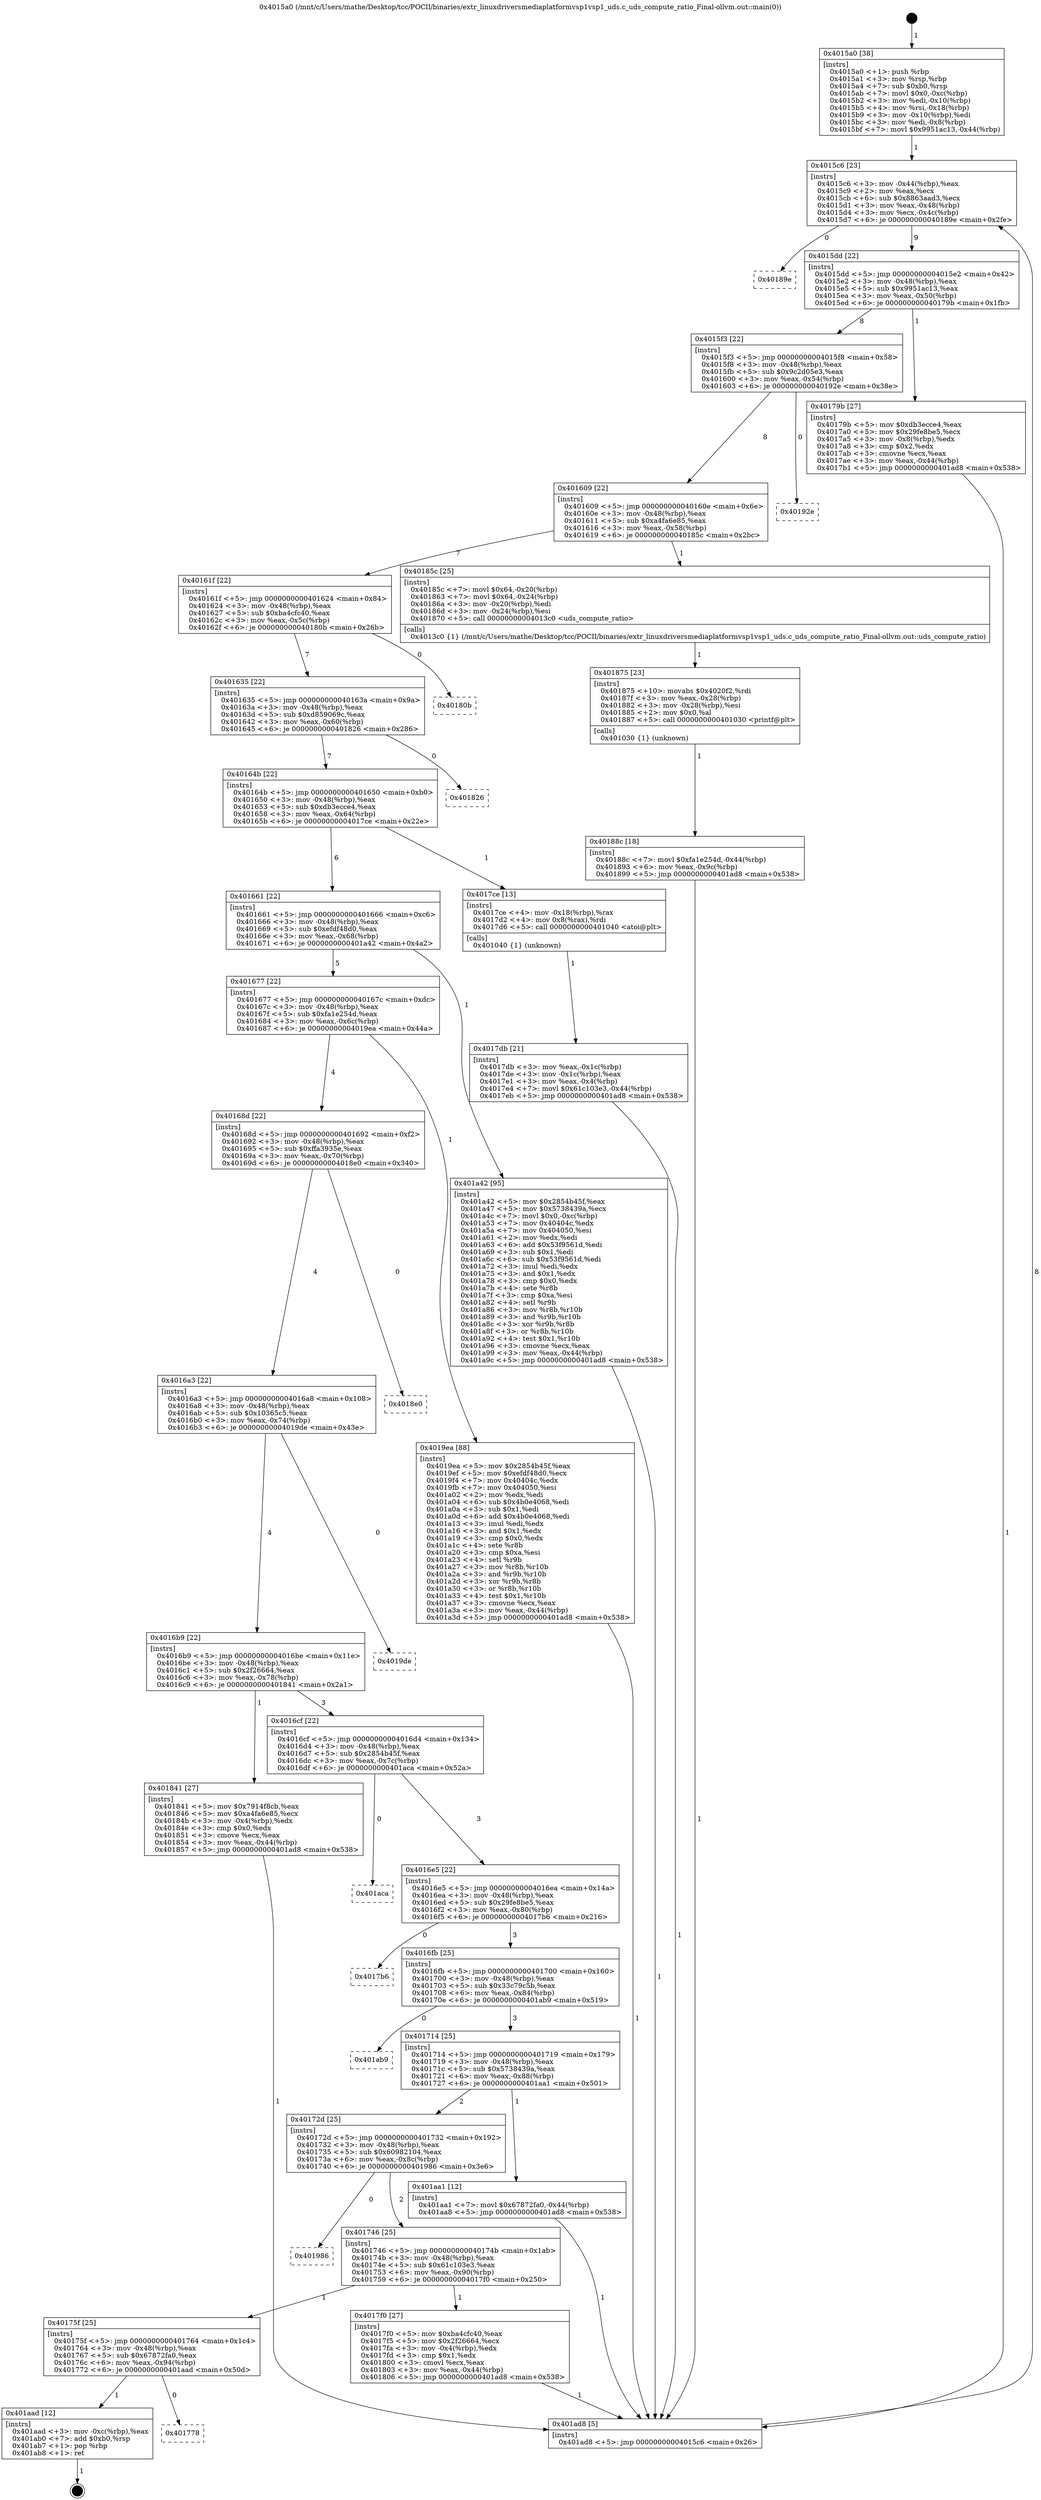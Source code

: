 digraph "0x4015a0" {
  label = "0x4015a0 (/mnt/c/Users/mathe/Desktop/tcc/POCII/binaries/extr_linuxdriversmediaplatformvsp1vsp1_uds.c_uds_compute_ratio_Final-ollvm.out::main(0))"
  labelloc = "t"
  node[shape=record]

  Entry [label="",width=0.3,height=0.3,shape=circle,fillcolor=black,style=filled]
  "0x4015c6" [label="{
     0x4015c6 [23]\l
     | [instrs]\l
     &nbsp;&nbsp;0x4015c6 \<+3\>: mov -0x44(%rbp),%eax\l
     &nbsp;&nbsp;0x4015c9 \<+2\>: mov %eax,%ecx\l
     &nbsp;&nbsp;0x4015cb \<+6\>: sub $0x8863aad3,%ecx\l
     &nbsp;&nbsp;0x4015d1 \<+3\>: mov %eax,-0x48(%rbp)\l
     &nbsp;&nbsp;0x4015d4 \<+3\>: mov %ecx,-0x4c(%rbp)\l
     &nbsp;&nbsp;0x4015d7 \<+6\>: je 000000000040189e \<main+0x2fe\>\l
  }"]
  "0x40189e" [label="{
     0x40189e\l
  }", style=dashed]
  "0x4015dd" [label="{
     0x4015dd [22]\l
     | [instrs]\l
     &nbsp;&nbsp;0x4015dd \<+5\>: jmp 00000000004015e2 \<main+0x42\>\l
     &nbsp;&nbsp;0x4015e2 \<+3\>: mov -0x48(%rbp),%eax\l
     &nbsp;&nbsp;0x4015e5 \<+5\>: sub $0x9951ac13,%eax\l
     &nbsp;&nbsp;0x4015ea \<+3\>: mov %eax,-0x50(%rbp)\l
     &nbsp;&nbsp;0x4015ed \<+6\>: je 000000000040179b \<main+0x1fb\>\l
  }"]
  Exit [label="",width=0.3,height=0.3,shape=circle,fillcolor=black,style=filled,peripheries=2]
  "0x40179b" [label="{
     0x40179b [27]\l
     | [instrs]\l
     &nbsp;&nbsp;0x40179b \<+5\>: mov $0xdb3ecce4,%eax\l
     &nbsp;&nbsp;0x4017a0 \<+5\>: mov $0x29fe8be5,%ecx\l
     &nbsp;&nbsp;0x4017a5 \<+3\>: mov -0x8(%rbp),%edx\l
     &nbsp;&nbsp;0x4017a8 \<+3\>: cmp $0x2,%edx\l
     &nbsp;&nbsp;0x4017ab \<+3\>: cmovne %ecx,%eax\l
     &nbsp;&nbsp;0x4017ae \<+3\>: mov %eax,-0x44(%rbp)\l
     &nbsp;&nbsp;0x4017b1 \<+5\>: jmp 0000000000401ad8 \<main+0x538\>\l
  }"]
  "0x4015f3" [label="{
     0x4015f3 [22]\l
     | [instrs]\l
     &nbsp;&nbsp;0x4015f3 \<+5\>: jmp 00000000004015f8 \<main+0x58\>\l
     &nbsp;&nbsp;0x4015f8 \<+3\>: mov -0x48(%rbp),%eax\l
     &nbsp;&nbsp;0x4015fb \<+5\>: sub $0x9c2d05e3,%eax\l
     &nbsp;&nbsp;0x401600 \<+3\>: mov %eax,-0x54(%rbp)\l
     &nbsp;&nbsp;0x401603 \<+6\>: je 000000000040192e \<main+0x38e\>\l
  }"]
  "0x401ad8" [label="{
     0x401ad8 [5]\l
     | [instrs]\l
     &nbsp;&nbsp;0x401ad8 \<+5\>: jmp 00000000004015c6 \<main+0x26\>\l
  }"]
  "0x4015a0" [label="{
     0x4015a0 [38]\l
     | [instrs]\l
     &nbsp;&nbsp;0x4015a0 \<+1\>: push %rbp\l
     &nbsp;&nbsp;0x4015a1 \<+3\>: mov %rsp,%rbp\l
     &nbsp;&nbsp;0x4015a4 \<+7\>: sub $0xb0,%rsp\l
     &nbsp;&nbsp;0x4015ab \<+7\>: movl $0x0,-0xc(%rbp)\l
     &nbsp;&nbsp;0x4015b2 \<+3\>: mov %edi,-0x10(%rbp)\l
     &nbsp;&nbsp;0x4015b5 \<+4\>: mov %rsi,-0x18(%rbp)\l
     &nbsp;&nbsp;0x4015b9 \<+3\>: mov -0x10(%rbp),%edi\l
     &nbsp;&nbsp;0x4015bc \<+3\>: mov %edi,-0x8(%rbp)\l
     &nbsp;&nbsp;0x4015bf \<+7\>: movl $0x9951ac13,-0x44(%rbp)\l
  }"]
  "0x401778" [label="{
     0x401778\l
  }", style=dashed]
  "0x40192e" [label="{
     0x40192e\l
  }", style=dashed]
  "0x401609" [label="{
     0x401609 [22]\l
     | [instrs]\l
     &nbsp;&nbsp;0x401609 \<+5\>: jmp 000000000040160e \<main+0x6e\>\l
     &nbsp;&nbsp;0x40160e \<+3\>: mov -0x48(%rbp),%eax\l
     &nbsp;&nbsp;0x401611 \<+5\>: sub $0xa4fa6e85,%eax\l
     &nbsp;&nbsp;0x401616 \<+3\>: mov %eax,-0x58(%rbp)\l
     &nbsp;&nbsp;0x401619 \<+6\>: je 000000000040185c \<main+0x2bc\>\l
  }"]
  "0x401aad" [label="{
     0x401aad [12]\l
     | [instrs]\l
     &nbsp;&nbsp;0x401aad \<+3\>: mov -0xc(%rbp),%eax\l
     &nbsp;&nbsp;0x401ab0 \<+7\>: add $0xb0,%rsp\l
     &nbsp;&nbsp;0x401ab7 \<+1\>: pop %rbp\l
     &nbsp;&nbsp;0x401ab8 \<+1\>: ret\l
  }"]
  "0x40185c" [label="{
     0x40185c [25]\l
     | [instrs]\l
     &nbsp;&nbsp;0x40185c \<+7\>: movl $0x64,-0x20(%rbp)\l
     &nbsp;&nbsp;0x401863 \<+7\>: movl $0x64,-0x24(%rbp)\l
     &nbsp;&nbsp;0x40186a \<+3\>: mov -0x20(%rbp),%edi\l
     &nbsp;&nbsp;0x40186d \<+3\>: mov -0x24(%rbp),%esi\l
     &nbsp;&nbsp;0x401870 \<+5\>: call 00000000004013c0 \<uds_compute_ratio\>\l
     | [calls]\l
     &nbsp;&nbsp;0x4013c0 \{1\} (/mnt/c/Users/mathe/Desktop/tcc/POCII/binaries/extr_linuxdriversmediaplatformvsp1vsp1_uds.c_uds_compute_ratio_Final-ollvm.out::uds_compute_ratio)\l
  }"]
  "0x40161f" [label="{
     0x40161f [22]\l
     | [instrs]\l
     &nbsp;&nbsp;0x40161f \<+5\>: jmp 0000000000401624 \<main+0x84\>\l
     &nbsp;&nbsp;0x401624 \<+3\>: mov -0x48(%rbp),%eax\l
     &nbsp;&nbsp;0x401627 \<+5\>: sub $0xba4cfc40,%eax\l
     &nbsp;&nbsp;0x40162c \<+3\>: mov %eax,-0x5c(%rbp)\l
     &nbsp;&nbsp;0x40162f \<+6\>: je 000000000040180b \<main+0x26b\>\l
  }"]
  "0x40188c" [label="{
     0x40188c [18]\l
     | [instrs]\l
     &nbsp;&nbsp;0x40188c \<+7\>: movl $0xfa1e254d,-0x44(%rbp)\l
     &nbsp;&nbsp;0x401893 \<+6\>: mov %eax,-0x9c(%rbp)\l
     &nbsp;&nbsp;0x401899 \<+5\>: jmp 0000000000401ad8 \<main+0x538\>\l
  }"]
  "0x40180b" [label="{
     0x40180b\l
  }", style=dashed]
  "0x401635" [label="{
     0x401635 [22]\l
     | [instrs]\l
     &nbsp;&nbsp;0x401635 \<+5\>: jmp 000000000040163a \<main+0x9a\>\l
     &nbsp;&nbsp;0x40163a \<+3\>: mov -0x48(%rbp),%eax\l
     &nbsp;&nbsp;0x40163d \<+5\>: sub $0xd859069c,%eax\l
     &nbsp;&nbsp;0x401642 \<+3\>: mov %eax,-0x60(%rbp)\l
     &nbsp;&nbsp;0x401645 \<+6\>: je 0000000000401826 \<main+0x286\>\l
  }"]
  "0x401875" [label="{
     0x401875 [23]\l
     | [instrs]\l
     &nbsp;&nbsp;0x401875 \<+10\>: movabs $0x4020f2,%rdi\l
     &nbsp;&nbsp;0x40187f \<+3\>: mov %eax,-0x28(%rbp)\l
     &nbsp;&nbsp;0x401882 \<+3\>: mov -0x28(%rbp),%esi\l
     &nbsp;&nbsp;0x401885 \<+2\>: mov $0x0,%al\l
     &nbsp;&nbsp;0x401887 \<+5\>: call 0000000000401030 \<printf@plt\>\l
     | [calls]\l
     &nbsp;&nbsp;0x401030 \{1\} (unknown)\l
  }"]
  "0x401826" [label="{
     0x401826\l
  }", style=dashed]
  "0x40164b" [label="{
     0x40164b [22]\l
     | [instrs]\l
     &nbsp;&nbsp;0x40164b \<+5\>: jmp 0000000000401650 \<main+0xb0\>\l
     &nbsp;&nbsp;0x401650 \<+3\>: mov -0x48(%rbp),%eax\l
     &nbsp;&nbsp;0x401653 \<+5\>: sub $0xdb3ecce4,%eax\l
     &nbsp;&nbsp;0x401658 \<+3\>: mov %eax,-0x64(%rbp)\l
     &nbsp;&nbsp;0x40165b \<+6\>: je 00000000004017ce \<main+0x22e\>\l
  }"]
  "0x40175f" [label="{
     0x40175f [25]\l
     | [instrs]\l
     &nbsp;&nbsp;0x40175f \<+5\>: jmp 0000000000401764 \<main+0x1c4\>\l
     &nbsp;&nbsp;0x401764 \<+3\>: mov -0x48(%rbp),%eax\l
     &nbsp;&nbsp;0x401767 \<+5\>: sub $0x67872fa0,%eax\l
     &nbsp;&nbsp;0x40176c \<+6\>: mov %eax,-0x94(%rbp)\l
     &nbsp;&nbsp;0x401772 \<+6\>: je 0000000000401aad \<main+0x50d\>\l
  }"]
  "0x4017ce" [label="{
     0x4017ce [13]\l
     | [instrs]\l
     &nbsp;&nbsp;0x4017ce \<+4\>: mov -0x18(%rbp),%rax\l
     &nbsp;&nbsp;0x4017d2 \<+4\>: mov 0x8(%rax),%rdi\l
     &nbsp;&nbsp;0x4017d6 \<+5\>: call 0000000000401040 \<atoi@plt\>\l
     | [calls]\l
     &nbsp;&nbsp;0x401040 \{1\} (unknown)\l
  }"]
  "0x401661" [label="{
     0x401661 [22]\l
     | [instrs]\l
     &nbsp;&nbsp;0x401661 \<+5\>: jmp 0000000000401666 \<main+0xc6\>\l
     &nbsp;&nbsp;0x401666 \<+3\>: mov -0x48(%rbp),%eax\l
     &nbsp;&nbsp;0x401669 \<+5\>: sub $0xefdf48d0,%eax\l
     &nbsp;&nbsp;0x40166e \<+3\>: mov %eax,-0x68(%rbp)\l
     &nbsp;&nbsp;0x401671 \<+6\>: je 0000000000401a42 \<main+0x4a2\>\l
  }"]
  "0x4017db" [label="{
     0x4017db [21]\l
     | [instrs]\l
     &nbsp;&nbsp;0x4017db \<+3\>: mov %eax,-0x1c(%rbp)\l
     &nbsp;&nbsp;0x4017de \<+3\>: mov -0x1c(%rbp),%eax\l
     &nbsp;&nbsp;0x4017e1 \<+3\>: mov %eax,-0x4(%rbp)\l
     &nbsp;&nbsp;0x4017e4 \<+7\>: movl $0x61c103e3,-0x44(%rbp)\l
     &nbsp;&nbsp;0x4017eb \<+5\>: jmp 0000000000401ad8 \<main+0x538\>\l
  }"]
  "0x4017f0" [label="{
     0x4017f0 [27]\l
     | [instrs]\l
     &nbsp;&nbsp;0x4017f0 \<+5\>: mov $0xba4cfc40,%eax\l
     &nbsp;&nbsp;0x4017f5 \<+5\>: mov $0x2f26664,%ecx\l
     &nbsp;&nbsp;0x4017fa \<+3\>: mov -0x4(%rbp),%edx\l
     &nbsp;&nbsp;0x4017fd \<+3\>: cmp $0x1,%edx\l
     &nbsp;&nbsp;0x401800 \<+3\>: cmovl %ecx,%eax\l
     &nbsp;&nbsp;0x401803 \<+3\>: mov %eax,-0x44(%rbp)\l
     &nbsp;&nbsp;0x401806 \<+5\>: jmp 0000000000401ad8 \<main+0x538\>\l
  }"]
  "0x401a42" [label="{
     0x401a42 [95]\l
     | [instrs]\l
     &nbsp;&nbsp;0x401a42 \<+5\>: mov $0x2854b45f,%eax\l
     &nbsp;&nbsp;0x401a47 \<+5\>: mov $0x5738439a,%ecx\l
     &nbsp;&nbsp;0x401a4c \<+7\>: movl $0x0,-0xc(%rbp)\l
     &nbsp;&nbsp;0x401a53 \<+7\>: mov 0x40404c,%edx\l
     &nbsp;&nbsp;0x401a5a \<+7\>: mov 0x404050,%esi\l
     &nbsp;&nbsp;0x401a61 \<+2\>: mov %edx,%edi\l
     &nbsp;&nbsp;0x401a63 \<+6\>: add $0x53f9561d,%edi\l
     &nbsp;&nbsp;0x401a69 \<+3\>: sub $0x1,%edi\l
     &nbsp;&nbsp;0x401a6c \<+6\>: sub $0x53f9561d,%edi\l
     &nbsp;&nbsp;0x401a72 \<+3\>: imul %edi,%edx\l
     &nbsp;&nbsp;0x401a75 \<+3\>: and $0x1,%edx\l
     &nbsp;&nbsp;0x401a78 \<+3\>: cmp $0x0,%edx\l
     &nbsp;&nbsp;0x401a7b \<+4\>: sete %r8b\l
     &nbsp;&nbsp;0x401a7f \<+3\>: cmp $0xa,%esi\l
     &nbsp;&nbsp;0x401a82 \<+4\>: setl %r9b\l
     &nbsp;&nbsp;0x401a86 \<+3\>: mov %r8b,%r10b\l
     &nbsp;&nbsp;0x401a89 \<+3\>: and %r9b,%r10b\l
     &nbsp;&nbsp;0x401a8c \<+3\>: xor %r9b,%r8b\l
     &nbsp;&nbsp;0x401a8f \<+3\>: or %r8b,%r10b\l
     &nbsp;&nbsp;0x401a92 \<+4\>: test $0x1,%r10b\l
     &nbsp;&nbsp;0x401a96 \<+3\>: cmovne %ecx,%eax\l
     &nbsp;&nbsp;0x401a99 \<+3\>: mov %eax,-0x44(%rbp)\l
     &nbsp;&nbsp;0x401a9c \<+5\>: jmp 0000000000401ad8 \<main+0x538\>\l
  }"]
  "0x401677" [label="{
     0x401677 [22]\l
     | [instrs]\l
     &nbsp;&nbsp;0x401677 \<+5\>: jmp 000000000040167c \<main+0xdc\>\l
     &nbsp;&nbsp;0x40167c \<+3\>: mov -0x48(%rbp),%eax\l
     &nbsp;&nbsp;0x40167f \<+5\>: sub $0xfa1e254d,%eax\l
     &nbsp;&nbsp;0x401684 \<+3\>: mov %eax,-0x6c(%rbp)\l
     &nbsp;&nbsp;0x401687 \<+6\>: je 00000000004019ea \<main+0x44a\>\l
  }"]
  "0x401746" [label="{
     0x401746 [25]\l
     | [instrs]\l
     &nbsp;&nbsp;0x401746 \<+5\>: jmp 000000000040174b \<main+0x1ab\>\l
     &nbsp;&nbsp;0x40174b \<+3\>: mov -0x48(%rbp),%eax\l
     &nbsp;&nbsp;0x40174e \<+5\>: sub $0x61c103e3,%eax\l
     &nbsp;&nbsp;0x401753 \<+6\>: mov %eax,-0x90(%rbp)\l
     &nbsp;&nbsp;0x401759 \<+6\>: je 00000000004017f0 \<main+0x250\>\l
  }"]
  "0x4019ea" [label="{
     0x4019ea [88]\l
     | [instrs]\l
     &nbsp;&nbsp;0x4019ea \<+5\>: mov $0x2854b45f,%eax\l
     &nbsp;&nbsp;0x4019ef \<+5\>: mov $0xefdf48d0,%ecx\l
     &nbsp;&nbsp;0x4019f4 \<+7\>: mov 0x40404c,%edx\l
     &nbsp;&nbsp;0x4019fb \<+7\>: mov 0x404050,%esi\l
     &nbsp;&nbsp;0x401a02 \<+2\>: mov %edx,%edi\l
     &nbsp;&nbsp;0x401a04 \<+6\>: sub $0x4b0e4068,%edi\l
     &nbsp;&nbsp;0x401a0a \<+3\>: sub $0x1,%edi\l
     &nbsp;&nbsp;0x401a0d \<+6\>: add $0x4b0e4068,%edi\l
     &nbsp;&nbsp;0x401a13 \<+3\>: imul %edi,%edx\l
     &nbsp;&nbsp;0x401a16 \<+3\>: and $0x1,%edx\l
     &nbsp;&nbsp;0x401a19 \<+3\>: cmp $0x0,%edx\l
     &nbsp;&nbsp;0x401a1c \<+4\>: sete %r8b\l
     &nbsp;&nbsp;0x401a20 \<+3\>: cmp $0xa,%esi\l
     &nbsp;&nbsp;0x401a23 \<+4\>: setl %r9b\l
     &nbsp;&nbsp;0x401a27 \<+3\>: mov %r8b,%r10b\l
     &nbsp;&nbsp;0x401a2a \<+3\>: and %r9b,%r10b\l
     &nbsp;&nbsp;0x401a2d \<+3\>: xor %r9b,%r8b\l
     &nbsp;&nbsp;0x401a30 \<+3\>: or %r8b,%r10b\l
     &nbsp;&nbsp;0x401a33 \<+4\>: test $0x1,%r10b\l
     &nbsp;&nbsp;0x401a37 \<+3\>: cmovne %ecx,%eax\l
     &nbsp;&nbsp;0x401a3a \<+3\>: mov %eax,-0x44(%rbp)\l
     &nbsp;&nbsp;0x401a3d \<+5\>: jmp 0000000000401ad8 \<main+0x538\>\l
  }"]
  "0x40168d" [label="{
     0x40168d [22]\l
     | [instrs]\l
     &nbsp;&nbsp;0x40168d \<+5\>: jmp 0000000000401692 \<main+0xf2\>\l
     &nbsp;&nbsp;0x401692 \<+3\>: mov -0x48(%rbp),%eax\l
     &nbsp;&nbsp;0x401695 \<+5\>: sub $0xffa3935e,%eax\l
     &nbsp;&nbsp;0x40169a \<+3\>: mov %eax,-0x70(%rbp)\l
     &nbsp;&nbsp;0x40169d \<+6\>: je 00000000004018e0 \<main+0x340\>\l
  }"]
  "0x401986" [label="{
     0x401986\l
  }", style=dashed]
  "0x4018e0" [label="{
     0x4018e0\l
  }", style=dashed]
  "0x4016a3" [label="{
     0x4016a3 [22]\l
     | [instrs]\l
     &nbsp;&nbsp;0x4016a3 \<+5\>: jmp 00000000004016a8 \<main+0x108\>\l
     &nbsp;&nbsp;0x4016a8 \<+3\>: mov -0x48(%rbp),%eax\l
     &nbsp;&nbsp;0x4016ab \<+5\>: sub $0x10365c5,%eax\l
     &nbsp;&nbsp;0x4016b0 \<+3\>: mov %eax,-0x74(%rbp)\l
     &nbsp;&nbsp;0x4016b3 \<+6\>: je 00000000004019de \<main+0x43e\>\l
  }"]
  "0x40172d" [label="{
     0x40172d [25]\l
     | [instrs]\l
     &nbsp;&nbsp;0x40172d \<+5\>: jmp 0000000000401732 \<main+0x192\>\l
     &nbsp;&nbsp;0x401732 \<+3\>: mov -0x48(%rbp),%eax\l
     &nbsp;&nbsp;0x401735 \<+5\>: sub $0x60982104,%eax\l
     &nbsp;&nbsp;0x40173a \<+6\>: mov %eax,-0x8c(%rbp)\l
     &nbsp;&nbsp;0x401740 \<+6\>: je 0000000000401986 \<main+0x3e6\>\l
  }"]
  "0x4019de" [label="{
     0x4019de\l
  }", style=dashed]
  "0x4016b9" [label="{
     0x4016b9 [22]\l
     | [instrs]\l
     &nbsp;&nbsp;0x4016b9 \<+5\>: jmp 00000000004016be \<main+0x11e\>\l
     &nbsp;&nbsp;0x4016be \<+3\>: mov -0x48(%rbp),%eax\l
     &nbsp;&nbsp;0x4016c1 \<+5\>: sub $0x2f26664,%eax\l
     &nbsp;&nbsp;0x4016c6 \<+3\>: mov %eax,-0x78(%rbp)\l
     &nbsp;&nbsp;0x4016c9 \<+6\>: je 0000000000401841 \<main+0x2a1\>\l
  }"]
  "0x401aa1" [label="{
     0x401aa1 [12]\l
     | [instrs]\l
     &nbsp;&nbsp;0x401aa1 \<+7\>: movl $0x67872fa0,-0x44(%rbp)\l
     &nbsp;&nbsp;0x401aa8 \<+5\>: jmp 0000000000401ad8 \<main+0x538\>\l
  }"]
  "0x401841" [label="{
     0x401841 [27]\l
     | [instrs]\l
     &nbsp;&nbsp;0x401841 \<+5\>: mov $0x7914f8cb,%eax\l
     &nbsp;&nbsp;0x401846 \<+5\>: mov $0xa4fa6e85,%ecx\l
     &nbsp;&nbsp;0x40184b \<+3\>: mov -0x4(%rbp),%edx\l
     &nbsp;&nbsp;0x40184e \<+3\>: cmp $0x0,%edx\l
     &nbsp;&nbsp;0x401851 \<+3\>: cmove %ecx,%eax\l
     &nbsp;&nbsp;0x401854 \<+3\>: mov %eax,-0x44(%rbp)\l
     &nbsp;&nbsp;0x401857 \<+5\>: jmp 0000000000401ad8 \<main+0x538\>\l
  }"]
  "0x4016cf" [label="{
     0x4016cf [22]\l
     | [instrs]\l
     &nbsp;&nbsp;0x4016cf \<+5\>: jmp 00000000004016d4 \<main+0x134\>\l
     &nbsp;&nbsp;0x4016d4 \<+3\>: mov -0x48(%rbp),%eax\l
     &nbsp;&nbsp;0x4016d7 \<+5\>: sub $0x2854b45f,%eax\l
     &nbsp;&nbsp;0x4016dc \<+3\>: mov %eax,-0x7c(%rbp)\l
     &nbsp;&nbsp;0x4016df \<+6\>: je 0000000000401aca \<main+0x52a\>\l
  }"]
  "0x401714" [label="{
     0x401714 [25]\l
     | [instrs]\l
     &nbsp;&nbsp;0x401714 \<+5\>: jmp 0000000000401719 \<main+0x179\>\l
     &nbsp;&nbsp;0x401719 \<+3\>: mov -0x48(%rbp),%eax\l
     &nbsp;&nbsp;0x40171c \<+5\>: sub $0x5738439a,%eax\l
     &nbsp;&nbsp;0x401721 \<+6\>: mov %eax,-0x88(%rbp)\l
     &nbsp;&nbsp;0x401727 \<+6\>: je 0000000000401aa1 \<main+0x501\>\l
  }"]
  "0x401aca" [label="{
     0x401aca\l
  }", style=dashed]
  "0x4016e5" [label="{
     0x4016e5 [22]\l
     | [instrs]\l
     &nbsp;&nbsp;0x4016e5 \<+5\>: jmp 00000000004016ea \<main+0x14a\>\l
     &nbsp;&nbsp;0x4016ea \<+3\>: mov -0x48(%rbp),%eax\l
     &nbsp;&nbsp;0x4016ed \<+5\>: sub $0x29fe8be5,%eax\l
     &nbsp;&nbsp;0x4016f2 \<+3\>: mov %eax,-0x80(%rbp)\l
     &nbsp;&nbsp;0x4016f5 \<+6\>: je 00000000004017b6 \<main+0x216\>\l
  }"]
  "0x401ab9" [label="{
     0x401ab9\l
  }", style=dashed]
  "0x4017b6" [label="{
     0x4017b6\l
  }", style=dashed]
  "0x4016fb" [label="{
     0x4016fb [25]\l
     | [instrs]\l
     &nbsp;&nbsp;0x4016fb \<+5\>: jmp 0000000000401700 \<main+0x160\>\l
     &nbsp;&nbsp;0x401700 \<+3\>: mov -0x48(%rbp),%eax\l
     &nbsp;&nbsp;0x401703 \<+5\>: sub $0x33c79c5b,%eax\l
     &nbsp;&nbsp;0x401708 \<+6\>: mov %eax,-0x84(%rbp)\l
     &nbsp;&nbsp;0x40170e \<+6\>: je 0000000000401ab9 \<main+0x519\>\l
  }"]
  Entry -> "0x4015a0" [label=" 1"]
  "0x4015c6" -> "0x40189e" [label=" 0"]
  "0x4015c6" -> "0x4015dd" [label=" 9"]
  "0x401aad" -> Exit [label=" 1"]
  "0x4015dd" -> "0x40179b" [label=" 1"]
  "0x4015dd" -> "0x4015f3" [label=" 8"]
  "0x40179b" -> "0x401ad8" [label=" 1"]
  "0x4015a0" -> "0x4015c6" [label=" 1"]
  "0x401ad8" -> "0x4015c6" [label=" 8"]
  "0x40175f" -> "0x401778" [label=" 0"]
  "0x4015f3" -> "0x40192e" [label=" 0"]
  "0x4015f3" -> "0x401609" [label=" 8"]
  "0x40175f" -> "0x401aad" [label=" 1"]
  "0x401609" -> "0x40185c" [label=" 1"]
  "0x401609" -> "0x40161f" [label=" 7"]
  "0x401aa1" -> "0x401ad8" [label=" 1"]
  "0x40161f" -> "0x40180b" [label=" 0"]
  "0x40161f" -> "0x401635" [label=" 7"]
  "0x401a42" -> "0x401ad8" [label=" 1"]
  "0x401635" -> "0x401826" [label=" 0"]
  "0x401635" -> "0x40164b" [label=" 7"]
  "0x4019ea" -> "0x401ad8" [label=" 1"]
  "0x40164b" -> "0x4017ce" [label=" 1"]
  "0x40164b" -> "0x401661" [label=" 6"]
  "0x4017ce" -> "0x4017db" [label=" 1"]
  "0x4017db" -> "0x401ad8" [label=" 1"]
  "0x40188c" -> "0x401ad8" [label=" 1"]
  "0x401661" -> "0x401a42" [label=" 1"]
  "0x401661" -> "0x401677" [label=" 5"]
  "0x401875" -> "0x40188c" [label=" 1"]
  "0x401677" -> "0x4019ea" [label=" 1"]
  "0x401677" -> "0x40168d" [label=" 4"]
  "0x401841" -> "0x401ad8" [label=" 1"]
  "0x40168d" -> "0x4018e0" [label=" 0"]
  "0x40168d" -> "0x4016a3" [label=" 4"]
  "0x4017f0" -> "0x401ad8" [label=" 1"]
  "0x4016a3" -> "0x4019de" [label=" 0"]
  "0x4016a3" -> "0x4016b9" [label=" 4"]
  "0x401746" -> "0x4017f0" [label=" 1"]
  "0x4016b9" -> "0x401841" [label=" 1"]
  "0x4016b9" -> "0x4016cf" [label=" 3"]
  "0x40185c" -> "0x401875" [label=" 1"]
  "0x4016cf" -> "0x401aca" [label=" 0"]
  "0x4016cf" -> "0x4016e5" [label=" 3"]
  "0x40172d" -> "0x401986" [label=" 0"]
  "0x4016e5" -> "0x4017b6" [label=" 0"]
  "0x4016e5" -> "0x4016fb" [label=" 3"]
  "0x401746" -> "0x40175f" [label=" 1"]
  "0x4016fb" -> "0x401ab9" [label=" 0"]
  "0x4016fb" -> "0x401714" [label=" 3"]
  "0x40172d" -> "0x401746" [label=" 2"]
  "0x401714" -> "0x401aa1" [label=" 1"]
  "0x401714" -> "0x40172d" [label=" 2"]
}
